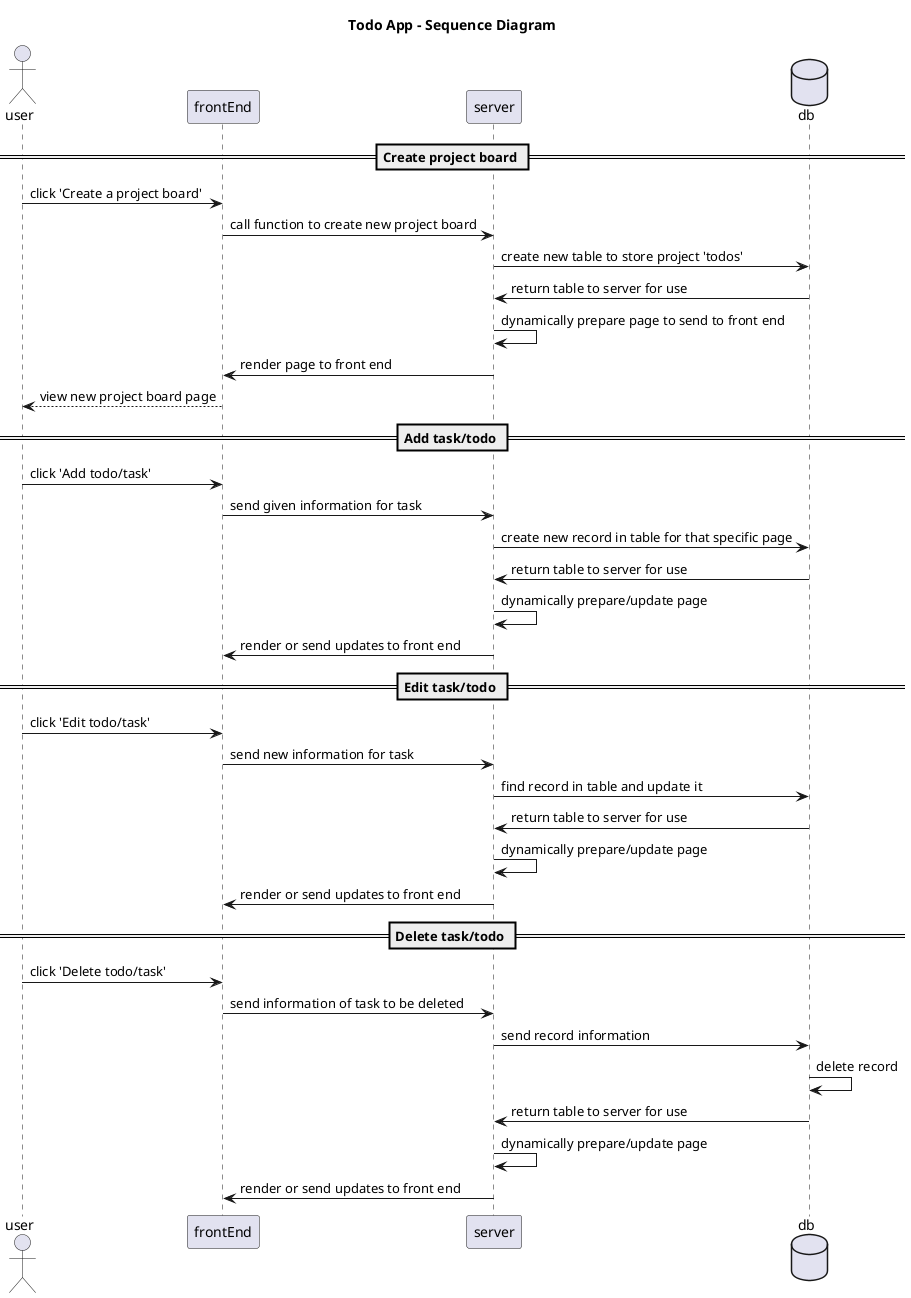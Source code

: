 @startuml

' For use with PlantUML 

title Todo App - Sequence Diagram

actor user
participant frontEnd
participant server
database db

== Create project board ==

user -> frontEnd : click 'Create a project board'
frontEnd -> server : call function to create new project board
server -> db : create new table to store project 'todos'
db -> server : return table to server for use
server -> server : dynamically prepare page to send to front end
server -> frontEnd : render page to front end
frontEnd --> user : view new project board page

== Add task/todo ==

user -> frontEnd : click 'Add todo/task'
frontEnd -> server : send given information for task
server -> db : create new record in table for that specific page
db -> server : return table to server for use
server -> server : dynamically prepare/update page
server -> frontEnd : render or send updates to front end

== Edit task/todo ==

user -> frontEnd : click 'Edit todo/task'
frontEnd -> server : send new information for task
server -> db : find record in table and update it
db -> server : return table to server for use
server -> server : dynamically prepare/update page
server -> frontEnd : render or send updates to front end

== Delete task/todo ==
user -> frontEnd : click 'Delete todo/task'
frontEnd -> server : send information of task to be deleted
server -> db : send record information
db -> db : delete record
db -> server : return table to server for use
server -> server : dynamically prepare/update page
server -> frontEnd: render or send updates to front end

@enduml